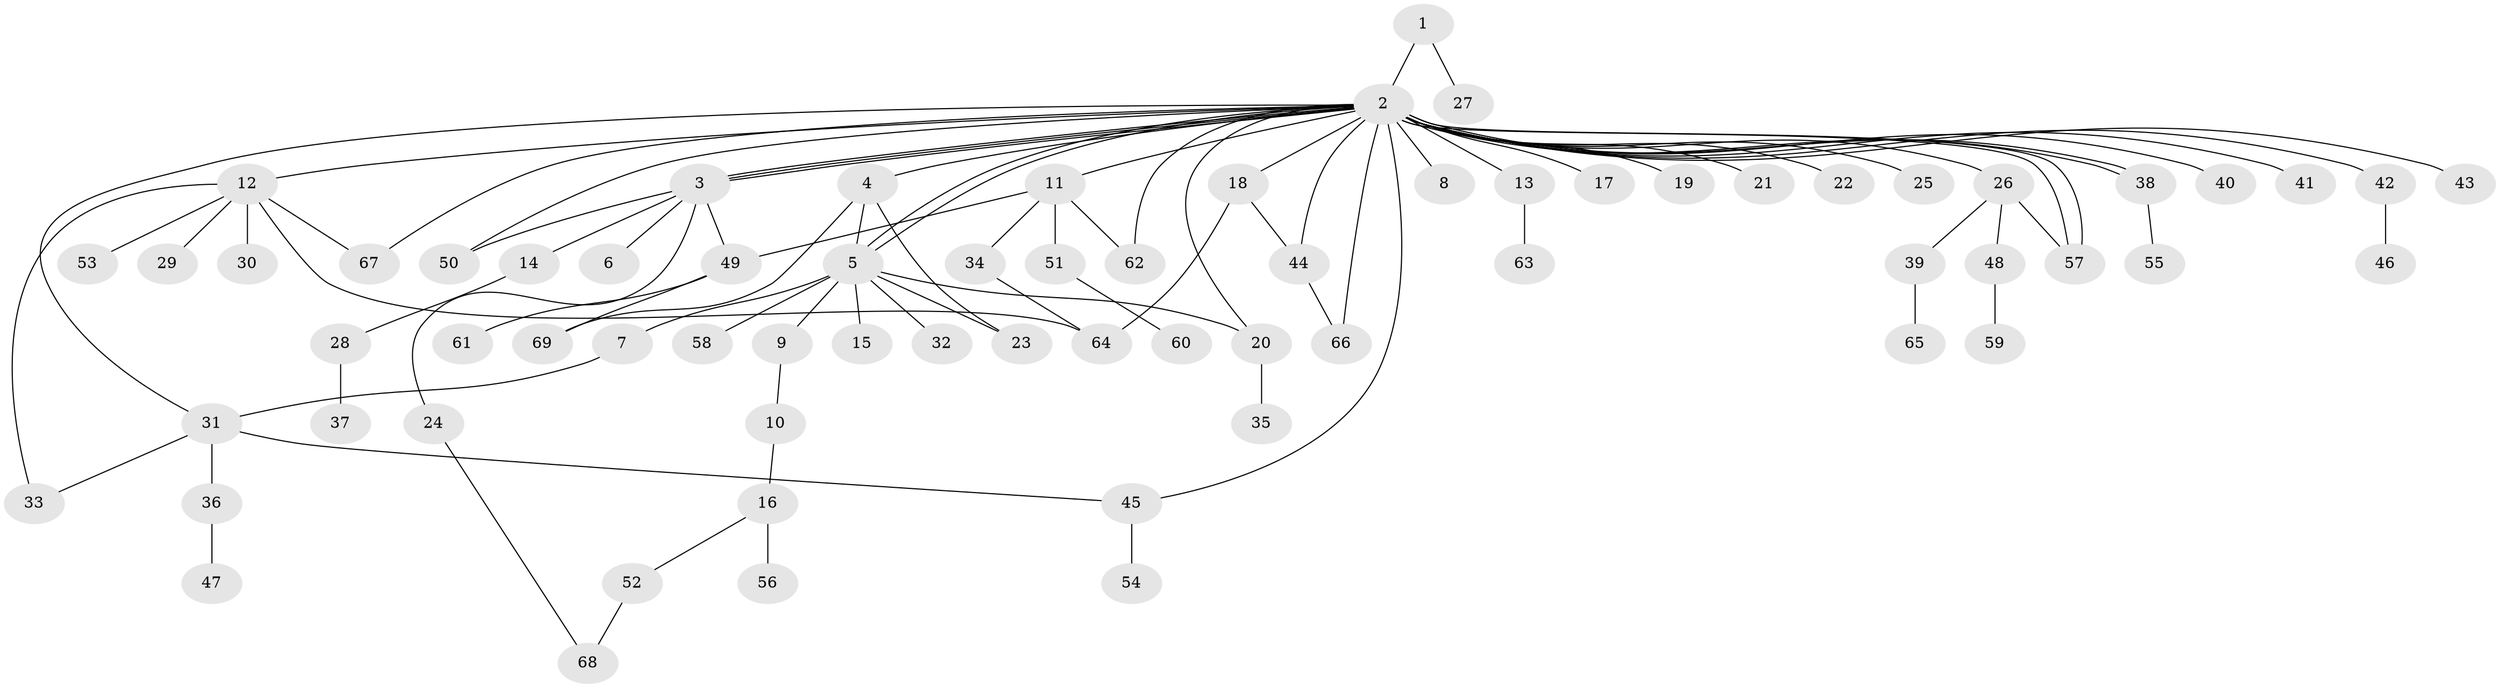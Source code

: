 // coarse degree distribution, {1: 0.6176470588235294, 28: 0.029411764705882353, 6: 0.029411764705882353, 2: 0.20588235294117646, 3: 0.08823529411764706, 4: 0.029411764705882353}
// Generated by graph-tools (version 1.1) at 2025/18/03/04/25 18:18:29]
// undirected, 69 vertices, 90 edges
graph export_dot {
graph [start="1"]
  node [color=gray90,style=filled];
  1;
  2;
  3;
  4;
  5;
  6;
  7;
  8;
  9;
  10;
  11;
  12;
  13;
  14;
  15;
  16;
  17;
  18;
  19;
  20;
  21;
  22;
  23;
  24;
  25;
  26;
  27;
  28;
  29;
  30;
  31;
  32;
  33;
  34;
  35;
  36;
  37;
  38;
  39;
  40;
  41;
  42;
  43;
  44;
  45;
  46;
  47;
  48;
  49;
  50;
  51;
  52;
  53;
  54;
  55;
  56;
  57;
  58;
  59;
  60;
  61;
  62;
  63;
  64;
  65;
  66;
  67;
  68;
  69;
  1 -- 2;
  1 -- 27;
  2 -- 3;
  2 -- 3;
  2 -- 3;
  2 -- 4;
  2 -- 5;
  2 -- 5;
  2 -- 8;
  2 -- 11;
  2 -- 12;
  2 -- 13;
  2 -- 17;
  2 -- 18;
  2 -- 19;
  2 -- 20;
  2 -- 21;
  2 -- 22;
  2 -- 25;
  2 -- 26;
  2 -- 31;
  2 -- 38;
  2 -- 38;
  2 -- 40;
  2 -- 41;
  2 -- 42;
  2 -- 43;
  2 -- 44;
  2 -- 45;
  2 -- 50;
  2 -- 57;
  2 -- 57;
  2 -- 62;
  2 -- 66;
  2 -- 67;
  3 -- 6;
  3 -- 14;
  3 -- 24;
  3 -- 49;
  3 -- 50;
  4 -- 5;
  4 -- 23;
  4 -- 69;
  5 -- 7;
  5 -- 9;
  5 -- 15;
  5 -- 20;
  5 -- 23;
  5 -- 32;
  5 -- 58;
  7 -- 31;
  9 -- 10;
  10 -- 16;
  11 -- 34;
  11 -- 49;
  11 -- 51;
  11 -- 62;
  12 -- 29;
  12 -- 30;
  12 -- 33;
  12 -- 53;
  12 -- 64;
  12 -- 67;
  13 -- 63;
  14 -- 28;
  16 -- 52;
  16 -- 56;
  18 -- 44;
  18 -- 64;
  20 -- 35;
  24 -- 68;
  26 -- 39;
  26 -- 48;
  26 -- 57;
  28 -- 37;
  31 -- 33;
  31 -- 36;
  31 -- 45;
  34 -- 64;
  36 -- 47;
  38 -- 55;
  39 -- 65;
  42 -- 46;
  44 -- 66;
  45 -- 54;
  48 -- 59;
  49 -- 61;
  49 -- 69;
  51 -- 60;
  52 -- 68;
}

